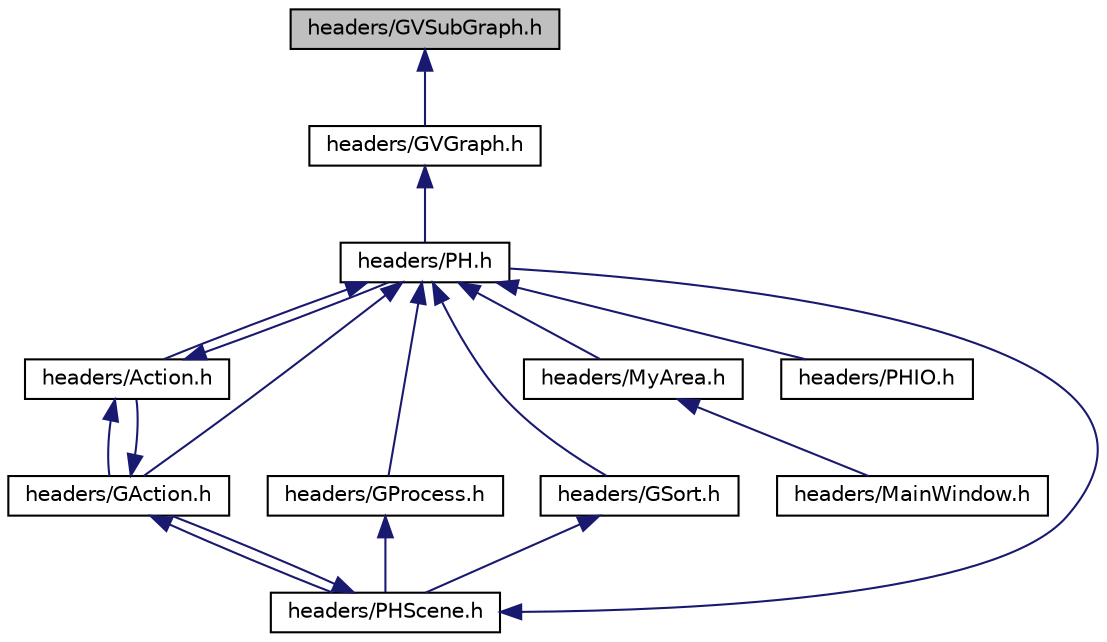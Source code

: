 digraph G
{
  edge [fontname="Helvetica",fontsize="10",labelfontname="Helvetica",labelfontsize="10"];
  node [fontname="Helvetica",fontsize="10",shape=record];
  Node1 [label="headers/GVSubGraph.h",height=0.2,width=0.4,color="black", fillcolor="grey75", style="filled" fontcolor="black"];
  Node1 -> Node2 [dir="back",color="midnightblue",fontsize="10",style="solid",fontname="Helvetica"];
  Node2 [label="headers/GVGraph.h",height=0.2,width=0.4,color="black", fillcolor="white", style="filled",URL="$_g_v_graph_8h.html",tooltip="header for the GVGraph class"];
  Node2 -> Node3 [dir="back",color="midnightblue",fontsize="10",style="solid",fontname="Helvetica"];
  Node3 [label="headers/PH.h",height=0.2,width=0.4,color="black", fillcolor="white", style="filled",URL="$_p_h_8h.html",tooltip="header for the PH class"];
  Node3 -> Node4 [dir="back",color="midnightblue",fontsize="10",style="solid",fontname="Helvetica"];
  Node4 [label="headers/Action.h",height=0.2,width=0.4,color="black", fillcolor="white", style="filled",URL="$_action_8h.html",tooltip="header for the Action class"];
  Node4 -> Node3 [dir="back",color="midnightblue",fontsize="10",style="solid",fontname="Helvetica"];
  Node4 -> Node5 [dir="back",color="midnightblue",fontsize="10",style="solid",fontname="Helvetica"];
  Node5 [label="headers/GAction.h",height=0.2,width=0.4,color="black", fillcolor="white", style="filled",URL="$_g_action_8h.html",tooltip="header for the GAction class"];
  Node5 -> Node6 [dir="back",color="midnightblue",fontsize="10",style="solid",fontname="Helvetica"];
  Node6 [label="headers/PHScene.h",height=0.2,width=0.4,color="black", fillcolor="white", style="filled",URL="$_p_h_scene_8h.html",tooltip="header for the PHScene class"];
  Node6 -> Node3 [dir="back",color="midnightblue",fontsize="10",style="solid",fontname="Helvetica"];
  Node6 -> Node5 [dir="back",color="midnightblue",fontsize="10",style="solid",fontname="Helvetica"];
  Node5 -> Node4 [dir="back",color="midnightblue",fontsize="10",style="solid",fontname="Helvetica"];
  Node3 -> Node5 [dir="back",color="midnightblue",fontsize="10",style="solid",fontname="Helvetica"];
  Node3 -> Node7 [dir="back",color="midnightblue",fontsize="10",style="solid",fontname="Helvetica"];
  Node7 [label="headers/GProcess.h",height=0.2,width=0.4,color="black", fillcolor="white", style="filled",URL="$_g_process_8h.html",tooltip="header for the GProcess class"];
  Node7 -> Node6 [dir="back",color="midnightblue",fontsize="10",style="solid",fontname="Helvetica"];
  Node3 -> Node8 [dir="back",color="midnightblue",fontsize="10",style="solid",fontname="Helvetica"];
  Node8 [label="headers/GSort.h",height=0.2,width=0.4,color="black", fillcolor="white", style="filled",URL="$_g_sort_8h.html",tooltip="header for the GSort class"];
  Node8 -> Node6 [dir="back",color="midnightblue",fontsize="10",style="solid",fontname="Helvetica"];
  Node3 -> Node9 [dir="back",color="midnightblue",fontsize="10",style="solid",fontname="Helvetica"];
  Node9 [label="headers/MyArea.h",height=0.2,width=0.4,color="black", fillcolor="white", style="filled",URL="$_my_area_8h.html",tooltip="header for the MyArea class"];
  Node9 -> Node10 [dir="back",color="midnightblue",fontsize="10",style="solid",fontname="Helvetica"];
  Node10 [label="headers/MainWindow.h",height=0.2,width=0.4,color="black", fillcolor="white", style="filled",URL="$_main_window_8h.html",tooltip="header for the MainWindow class"];
  Node3 -> Node11 [dir="back",color="midnightblue",fontsize="10",style="solid",fontname="Helvetica"];
  Node11 [label="headers/PHIO.h",height=0.2,width=0.4,color="black", fillcolor="white", style="filled",URL="$_p_h_i_o_8h.html",tooltip="header for the PHIO class"];
}
